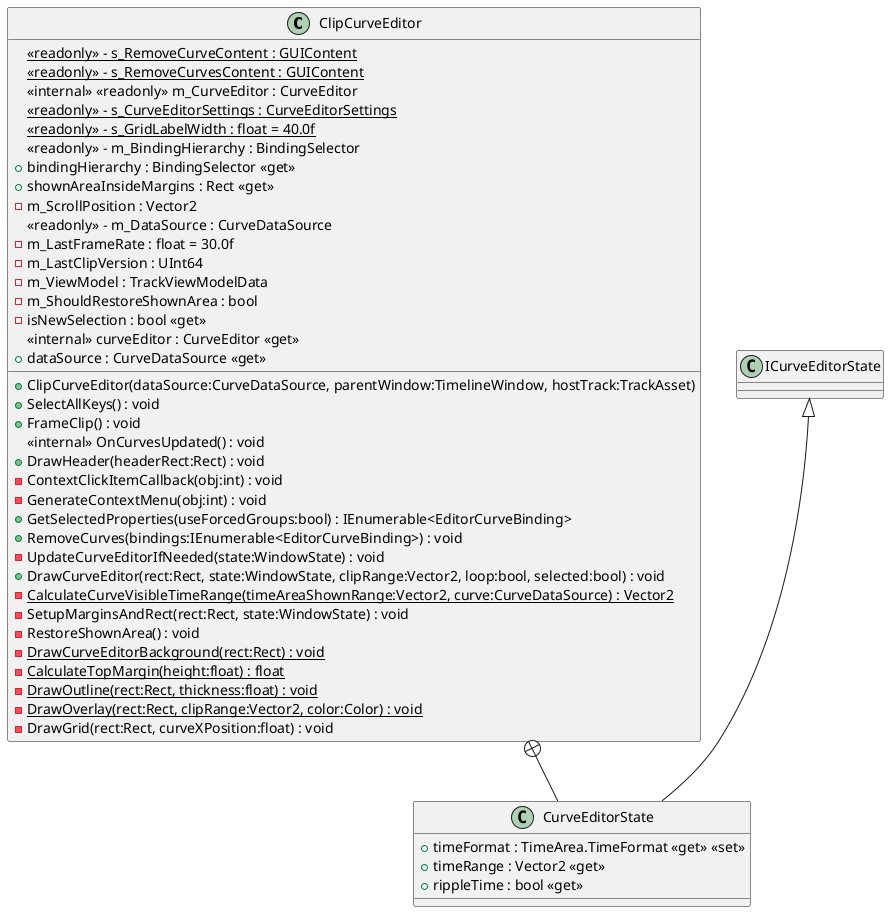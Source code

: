 @startuml
class ClipCurveEditor {
    {static} <<readonly>> - s_RemoveCurveContent : GUIContent
    {static} <<readonly>> - s_RemoveCurvesContent : GUIContent
    <<internal>> <<readonly>> m_CurveEditor : CurveEditor
    {static} <<readonly>> - s_CurveEditorSettings : CurveEditorSettings
    {static} <<readonly>> - s_GridLabelWidth : float = 40.0f
    <<readonly>> - m_BindingHierarchy : BindingSelector
    + bindingHierarchy : BindingSelector <<get>>
    + shownAreaInsideMargins : Rect <<get>>
    - m_ScrollPosition : Vector2
    <<readonly>> - m_DataSource : CurveDataSource
    - m_LastFrameRate : float = 30.0f
    - m_LastClipVersion : UInt64
    - m_ViewModel : TrackViewModelData
    - m_ShouldRestoreShownArea : bool
    - isNewSelection : bool <<get>>
    <<internal>> curveEditor : CurveEditor <<get>>
    + ClipCurveEditor(dataSource:CurveDataSource, parentWindow:TimelineWindow, hostTrack:TrackAsset)
    + SelectAllKeys() : void
    + FrameClip() : void
    + dataSource : CurveDataSource <<get>>
    <<internal>> OnCurvesUpdated() : void
    + DrawHeader(headerRect:Rect) : void
    - ContextClickItemCallback(obj:int) : void
    - GenerateContextMenu(obj:int) : void
    + GetSelectedProperties(useForcedGroups:bool) : IEnumerable<EditorCurveBinding>
    + RemoveCurves(bindings:IEnumerable<EditorCurveBinding>) : void
    - UpdateCurveEditorIfNeeded(state:WindowState) : void
    + DrawCurveEditor(rect:Rect, state:WindowState, clipRange:Vector2, loop:bool, selected:bool) : void
    {static} - CalculateCurveVisibleTimeRange(timeAreaShownRange:Vector2, curve:CurveDataSource) : Vector2
    - SetupMarginsAndRect(rect:Rect, state:WindowState) : void
    - RestoreShownArea() : void
    {static} - DrawCurveEditorBackground(rect:Rect) : void
    {static} - CalculateTopMargin(height:float) : float
    {static} - DrawOutline(rect:Rect, thickness:float) : void
    {static} - DrawOverlay(rect:Rect, clipRange:Vector2, color:Color) : void
    - DrawGrid(rect:Rect, curveXPosition:float) : void
}
class CurveEditorState {
    + timeFormat : TimeArea.TimeFormat <<get>> <<set>>
    + timeRange : Vector2 <<get>>
    + rippleTime : bool <<get>>
}
ClipCurveEditor +-- CurveEditorState
ICurveEditorState <|-- CurveEditorState
@enduml
